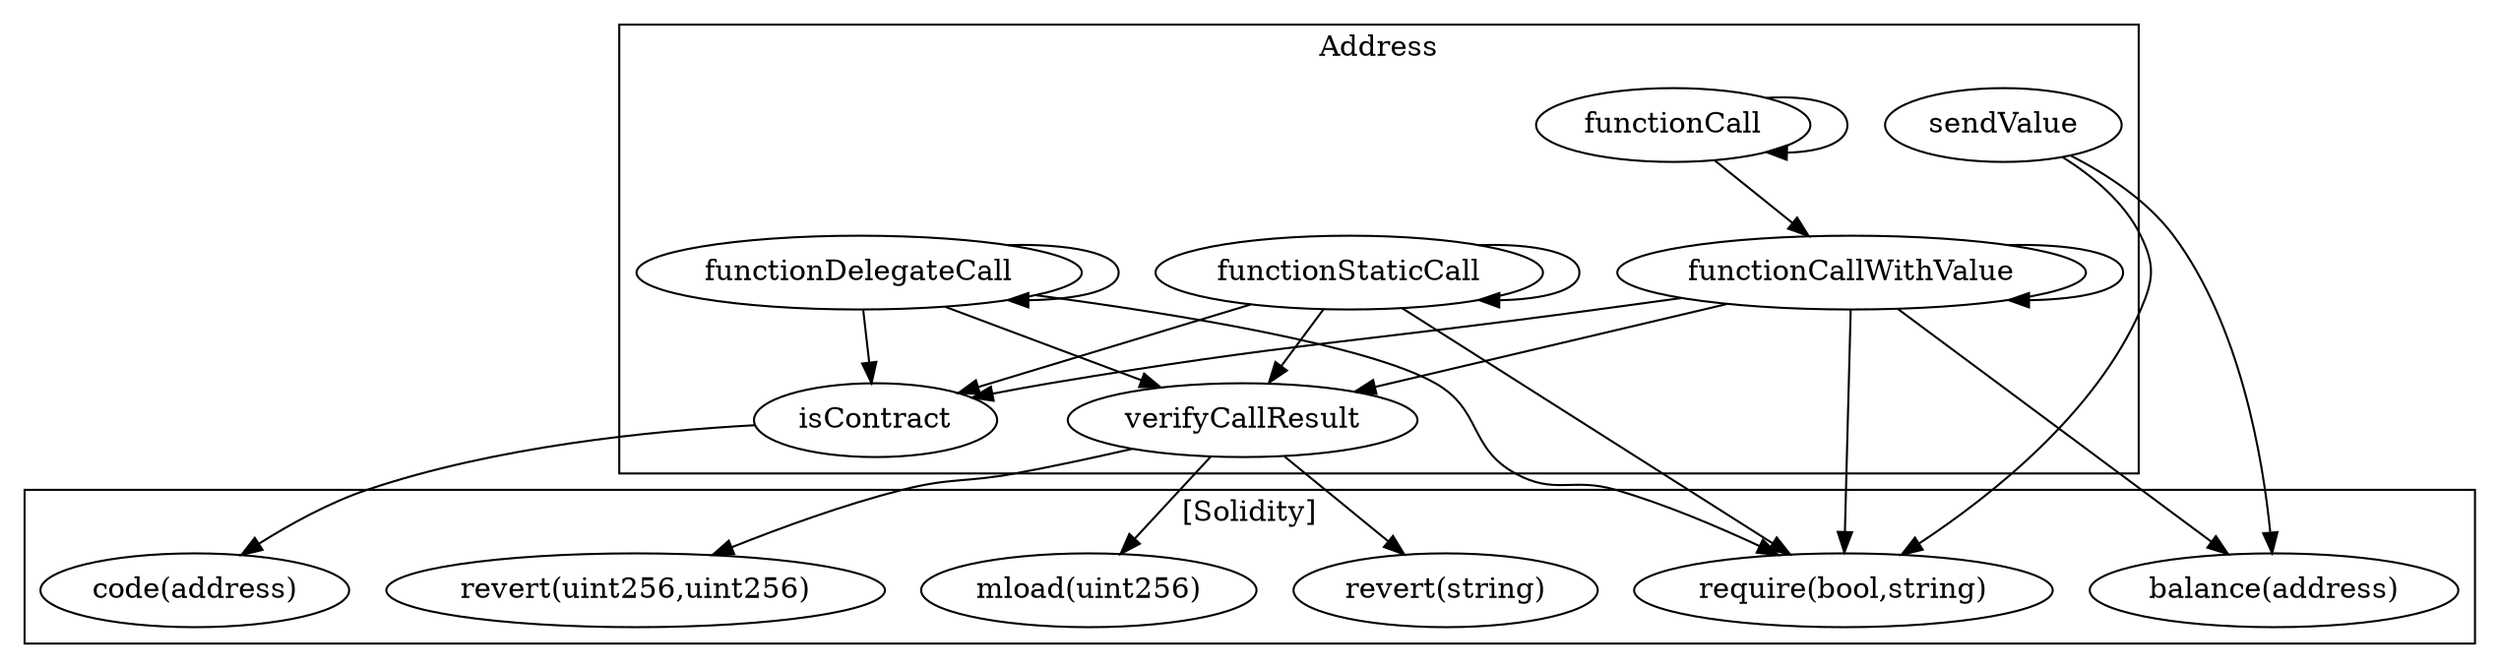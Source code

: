 strict digraph {
subgraph cluster_2421_Address {
label = "Address"
"2421_functionCallWithValue" [label="functionCallWithValue"]
"2421_sendValue" [label="sendValue"]
"2421_functionDelegateCall" [label="functionDelegateCall"]
"2421_functionCall" [label="functionCall"]
"2421_isContract" [label="isContract"]
"2421_verifyCallResult" [label="verifyCallResult"]
"2421_functionStaticCall" [label="functionStaticCall"]
"2421_functionCall" -> "2421_functionCall"
"2421_functionCall" -> "2421_functionCallWithValue"
"2421_functionDelegateCall" -> "2421_verifyCallResult"
"2421_functionStaticCall" -> "2421_isContract"
"2421_functionStaticCall" -> "2421_verifyCallResult"
"2421_functionCallWithValue" -> "2421_verifyCallResult"
"2421_functionStaticCall" -> "2421_functionStaticCall"
"2421_functionCallWithValue" -> "2421_isContract"
"2421_functionDelegateCall" -> "2421_functionDelegateCall"
"2421_functionCallWithValue" -> "2421_functionCallWithValue"
"2421_functionDelegateCall" -> "2421_isContract"
}subgraph cluster_solidity {
label = "[Solidity]"
"mload(uint256)" 
"balance(address)" 
"revert(string)" 
"require(bool,string)" 
"revert(uint256,uint256)" 
"code(address)" 
"2421_sendValue" -> "require(bool,string)"
"2421_sendValue" -> "balance(address)"
"2421_verifyCallResult" -> "mload(uint256)"
"2421_isContract" -> "code(address)"
"2421_functionCallWithValue" -> "balance(address)"
"2421_functionCallWithValue" -> "require(bool,string)"
"2421_functionStaticCall" -> "require(bool,string)"
"2421_functionDelegateCall" -> "require(bool,string)"
"2421_verifyCallResult" -> "revert(string)"
"2421_verifyCallResult" -> "revert(uint256,uint256)"
}
}